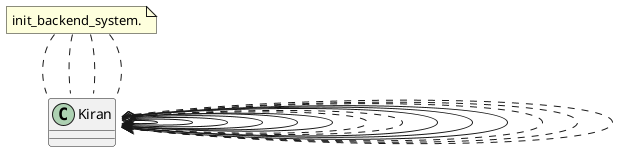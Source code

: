 @startuml


note "init_backend_system." as INIT


INIT .. Kiran::MenuSkeleton
INIT .. Kiran::AppManager
INIT .. Kiran::WindowManager
INIT .. Kiran::WorkspaceManager

Kiran::MenuSkeleton o--> Kiran::MenuNew
Kiran::MenuSkeleton o--> Kiran::MenuUsage
Kiran::MenuSkeleton o--> Kiran::MenuCategory
Kiran::MenuSkeleton o--> Kiran::MenuFavorite
Kiran::MenuSkeleton o--> Kiran::MenuSearch


Kiran::MenuCategory --> Kiran::Category
Kiran::MenuCategory ..> Kiran::CategoryReader
Kiran::MenuCategory ..> Kiran::CategoryWriter
Kiran::Category --> Kiran::CategoryNode
Kiran::CategoryReader --> Kiran::CategoryNode
Kiran::CategoryWriter --> Kiran::CategoryNode


Kiran::AppManager o..> Kiran::App
Kiran::WindowManager o..> Kiran::Window
Kiran::WorkspaceManager o..> Kiran::Workspace

@enduml